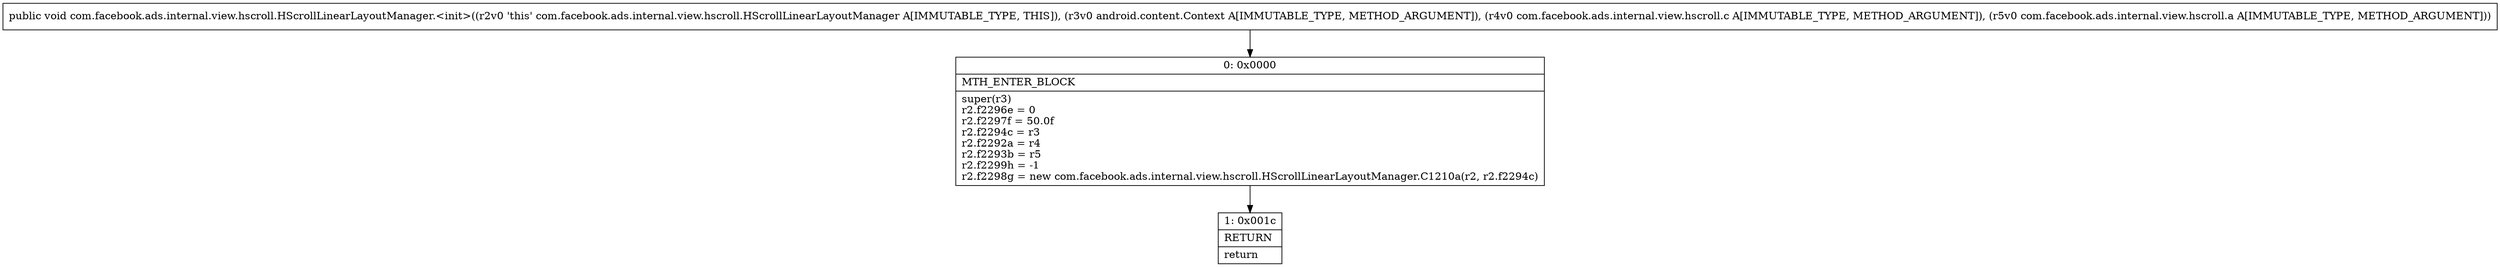 digraph "CFG forcom.facebook.ads.internal.view.hscroll.HScrollLinearLayoutManager.\<init\>(Landroid\/content\/Context;Lcom\/facebook\/ads\/internal\/view\/hscroll\/c;Lcom\/facebook\/ads\/internal\/view\/hscroll\/a;)V" {
Node_0 [shape=record,label="{0\:\ 0x0000|MTH_ENTER_BLOCK\l|super(r3)\lr2.f2296e = 0\lr2.f2297f = 50.0f\lr2.f2294c = r3\lr2.f2292a = r4\lr2.f2293b = r5\lr2.f2299h = \-1\lr2.f2298g = new com.facebook.ads.internal.view.hscroll.HScrollLinearLayoutManager.C1210a(r2, r2.f2294c)\l}"];
Node_1 [shape=record,label="{1\:\ 0x001c|RETURN\l|return\l}"];
MethodNode[shape=record,label="{public void com.facebook.ads.internal.view.hscroll.HScrollLinearLayoutManager.\<init\>((r2v0 'this' com.facebook.ads.internal.view.hscroll.HScrollLinearLayoutManager A[IMMUTABLE_TYPE, THIS]), (r3v0 android.content.Context A[IMMUTABLE_TYPE, METHOD_ARGUMENT]), (r4v0 com.facebook.ads.internal.view.hscroll.c A[IMMUTABLE_TYPE, METHOD_ARGUMENT]), (r5v0 com.facebook.ads.internal.view.hscroll.a A[IMMUTABLE_TYPE, METHOD_ARGUMENT])) }"];
MethodNode -> Node_0;
Node_0 -> Node_1;
}

